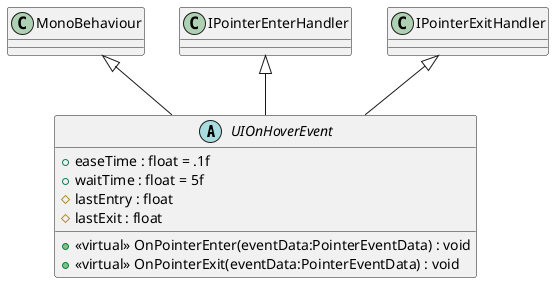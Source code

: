 @startuml
abstract class UIOnHoverEvent {
    + easeTime : float = .1f
    + waitTime : float = 5f
    # lastEntry : float
    # lastExit : float
    + <<virtual>> OnPointerEnter(eventData:PointerEventData) : void
    + <<virtual>> OnPointerExit(eventData:PointerEventData) : void
}
MonoBehaviour <|-- UIOnHoverEvent
IPointerEnterHandler <|-- UIOnHoverEvent
IPointerExitHandler <|-- UIOnHoverEvent
@enduml
